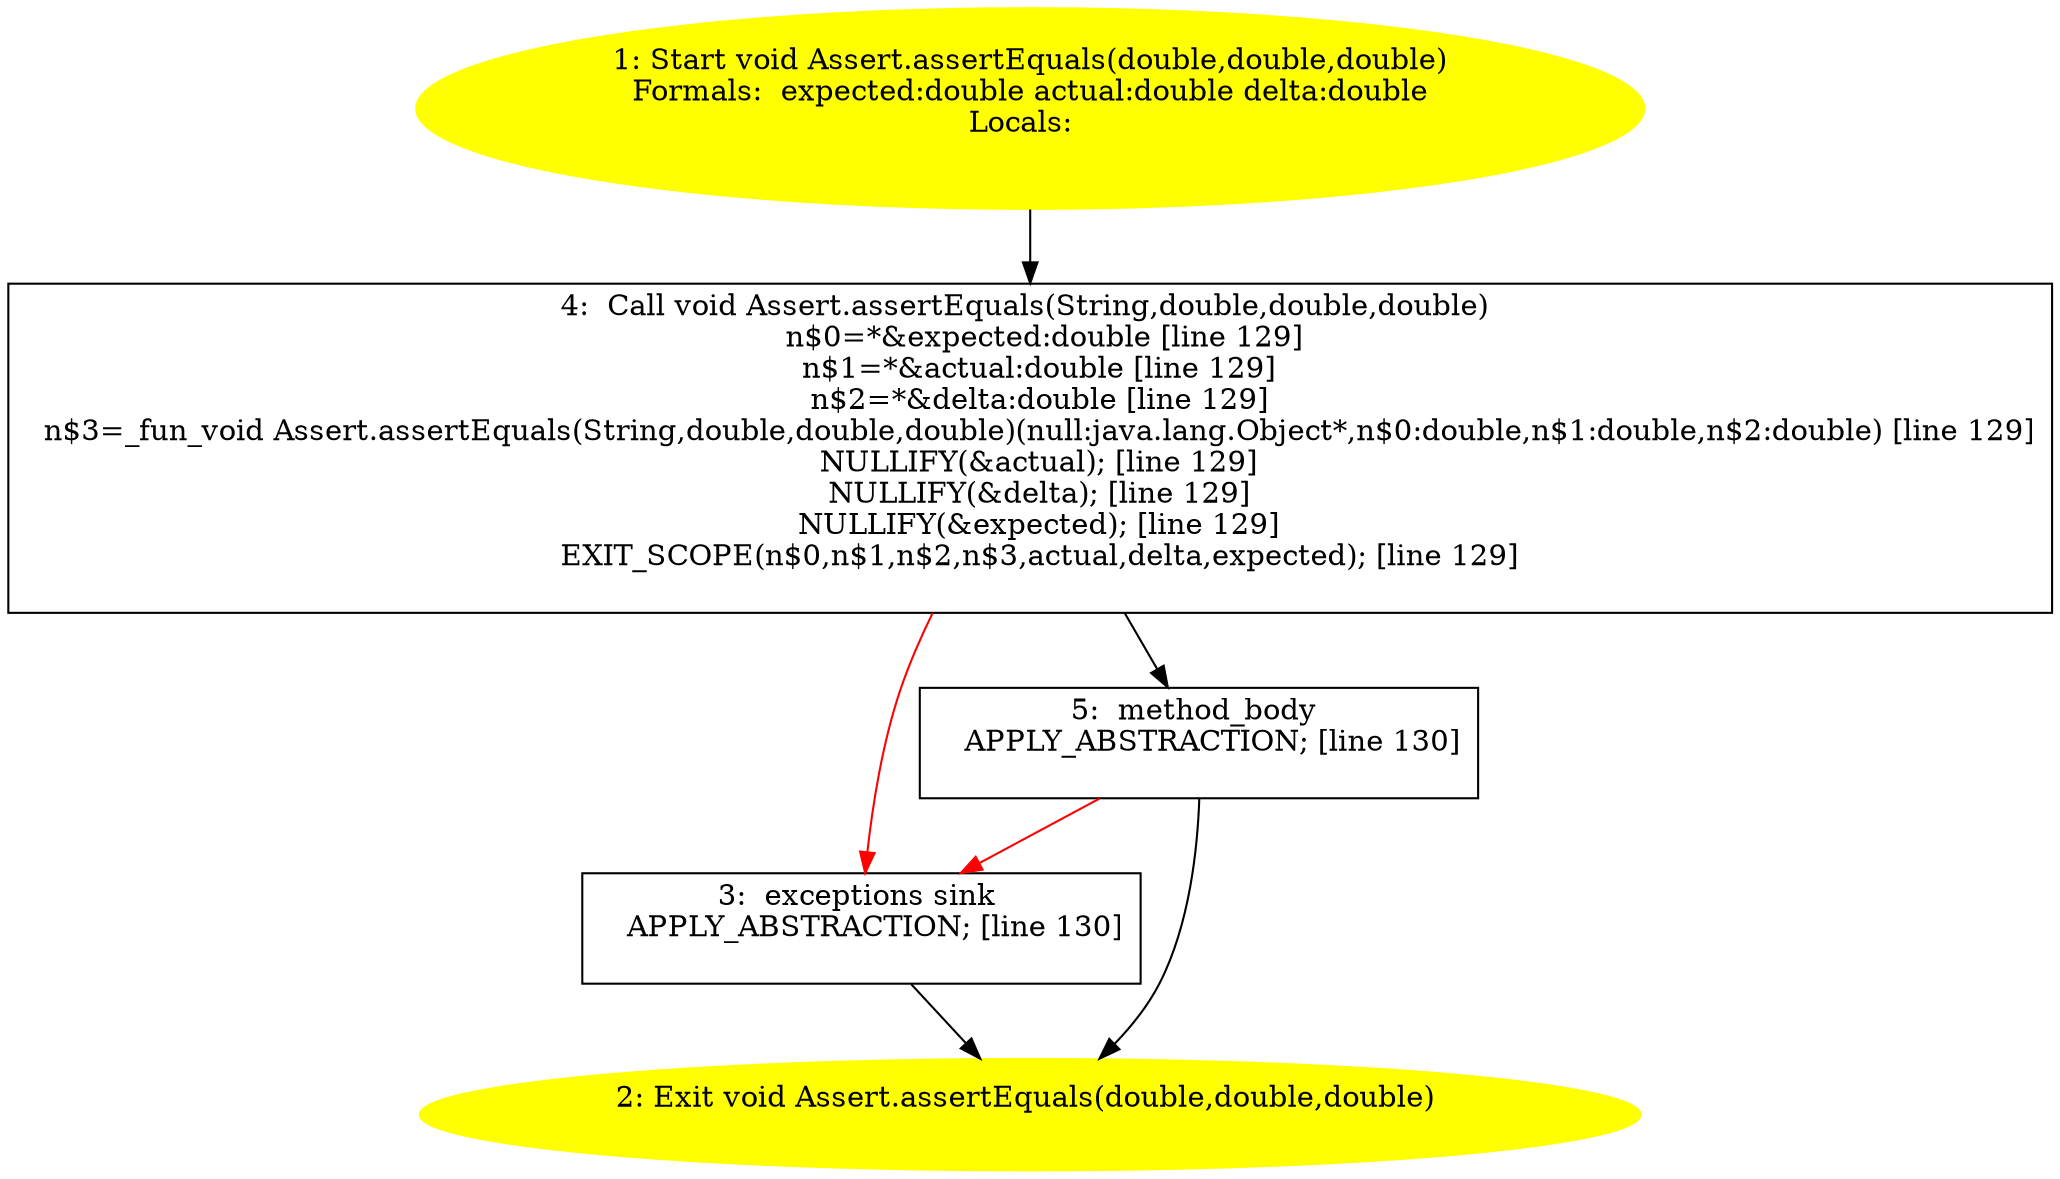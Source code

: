 /* @generated */
digraph cfg {
"junit.framework.Assert.assertEquals(double,double,double):void.9d2cbb2f8e0b163bc213bc60c51ef3fe_1" [label="1: Start void Assert.assertEquals(double,double,double)\nFormals:  expected:double actual:double delta:double\nLocals:  \n  " color=yellow style=filled]
	

	 "junit.framework.Assert.assertEquals(double,double,double):void.9d2cbb2f8e0b163bc213bc60c51ef3fe_1" -> "junit.framework.Assert.assertEquals(double,double,double):void.9d2cbb2f8e0b163bc213bc60c51ef3fe_4" ;
"junit.framework.Assert.assertEquals(double,double,double):void.9d2cbb2f8e0b163bc213bc60c51ef3fe_2" [label="2: Exit void Assert.assertEquals(double,double,double) \n  " color=yellow style=filled]
	

"junit.framework.Assert.assertEquals(double,double,double):void.9d2cbb2f8e0b163bc213bc60c51ef3fe_3" [label="3:  exceptions sink \n   APPLY_ABSTRACTION; [line 130]\n " shape="box"]
	

	 "junit.framework.Assert.assertEquals(double,double,double):void.9d2cbb2f8e0b163bc213bc60c51ef3fe_3" -> "junit.framework.Assert.assertEquals(double,double,double):void.9d2cbb2f8e0b163bc213bc60c51ef3fe_2" ;
"junit.framework.Assert.assertEquals(double,double,double):void.9d2cbb2f8e0b163bc213bc60c51ef3fe_4" [label="4:  Call void Assert.assertEquals(String,double,double,double) \n   n$0=*&expected:double [line 129]\n  n$1=*&actual:double [line 129]\n  n$2=*&delta:double [line 129]\n  n$3=_fun_void Assert.assertEquals(String,double,double,double)(null:java.lang.Object*,n$0:double,n$1:double,n$2:double) [line 129]\n  NULLIFY(&actual); [line 129]\n  NULLIFY(&delta); [line 129]\n  NULLIFY(&expected); [line 129]\n  EXIT_SCOPE(n$0,n$1,n$2,n$3,actual,delta,expected); [line 129]\n " shape="box"]
	

	 "junit.framework.Assert.assertEquals(double,double,double):void.9d2cbb2f8e0b163bc213bc60c51ef3fe_4" -> "junit.framework.Assert.assertEquals(double,double,double):void.9d2cbb2f8e0b163bc213bc60c51ef3fe_5" ;
	 "junit.framework.Assert.assertEquals(double,double,double):void.9d2cbb2f8e0b163bc213bc60c51ef3fe_4" -> "junit.framework.Assert.assertEquals(double,double,double):void.9d2cbb2f8e0b163bc213bc60c51ef3fe_3" [color="red" ];
"junit.framework.Assert.assertEquals(double,double,double):void.9d2cbb2f8e0b163bc213bc60c51ef3fe_5" [label="5:  method_body \n   APPLY_ABSTRACTION; [line 130]\n " shape="box"]
	

	 "junit.framework.Assert.assertEquals(double,double,double):void.9d2cbb2f8e0b163bc213bc60c51ef3fe_5" -> "junit.framework.Assert.assertEquals(double,double,double):void.9d2cbb2f8e0b163bc213bc60c51ef3fe_2" ;
	 "junit.framework.Assert.assertEquals(double,double,double):void.9d2cbb2f8e0b163bc213bc60c51ef3fe_5" -> "junit.framework.Assert.assertEquals(double,double,double):void.9d2cbb2f8e0b163bc213bc60c51ef3fe_3" [color="red" ];
}
